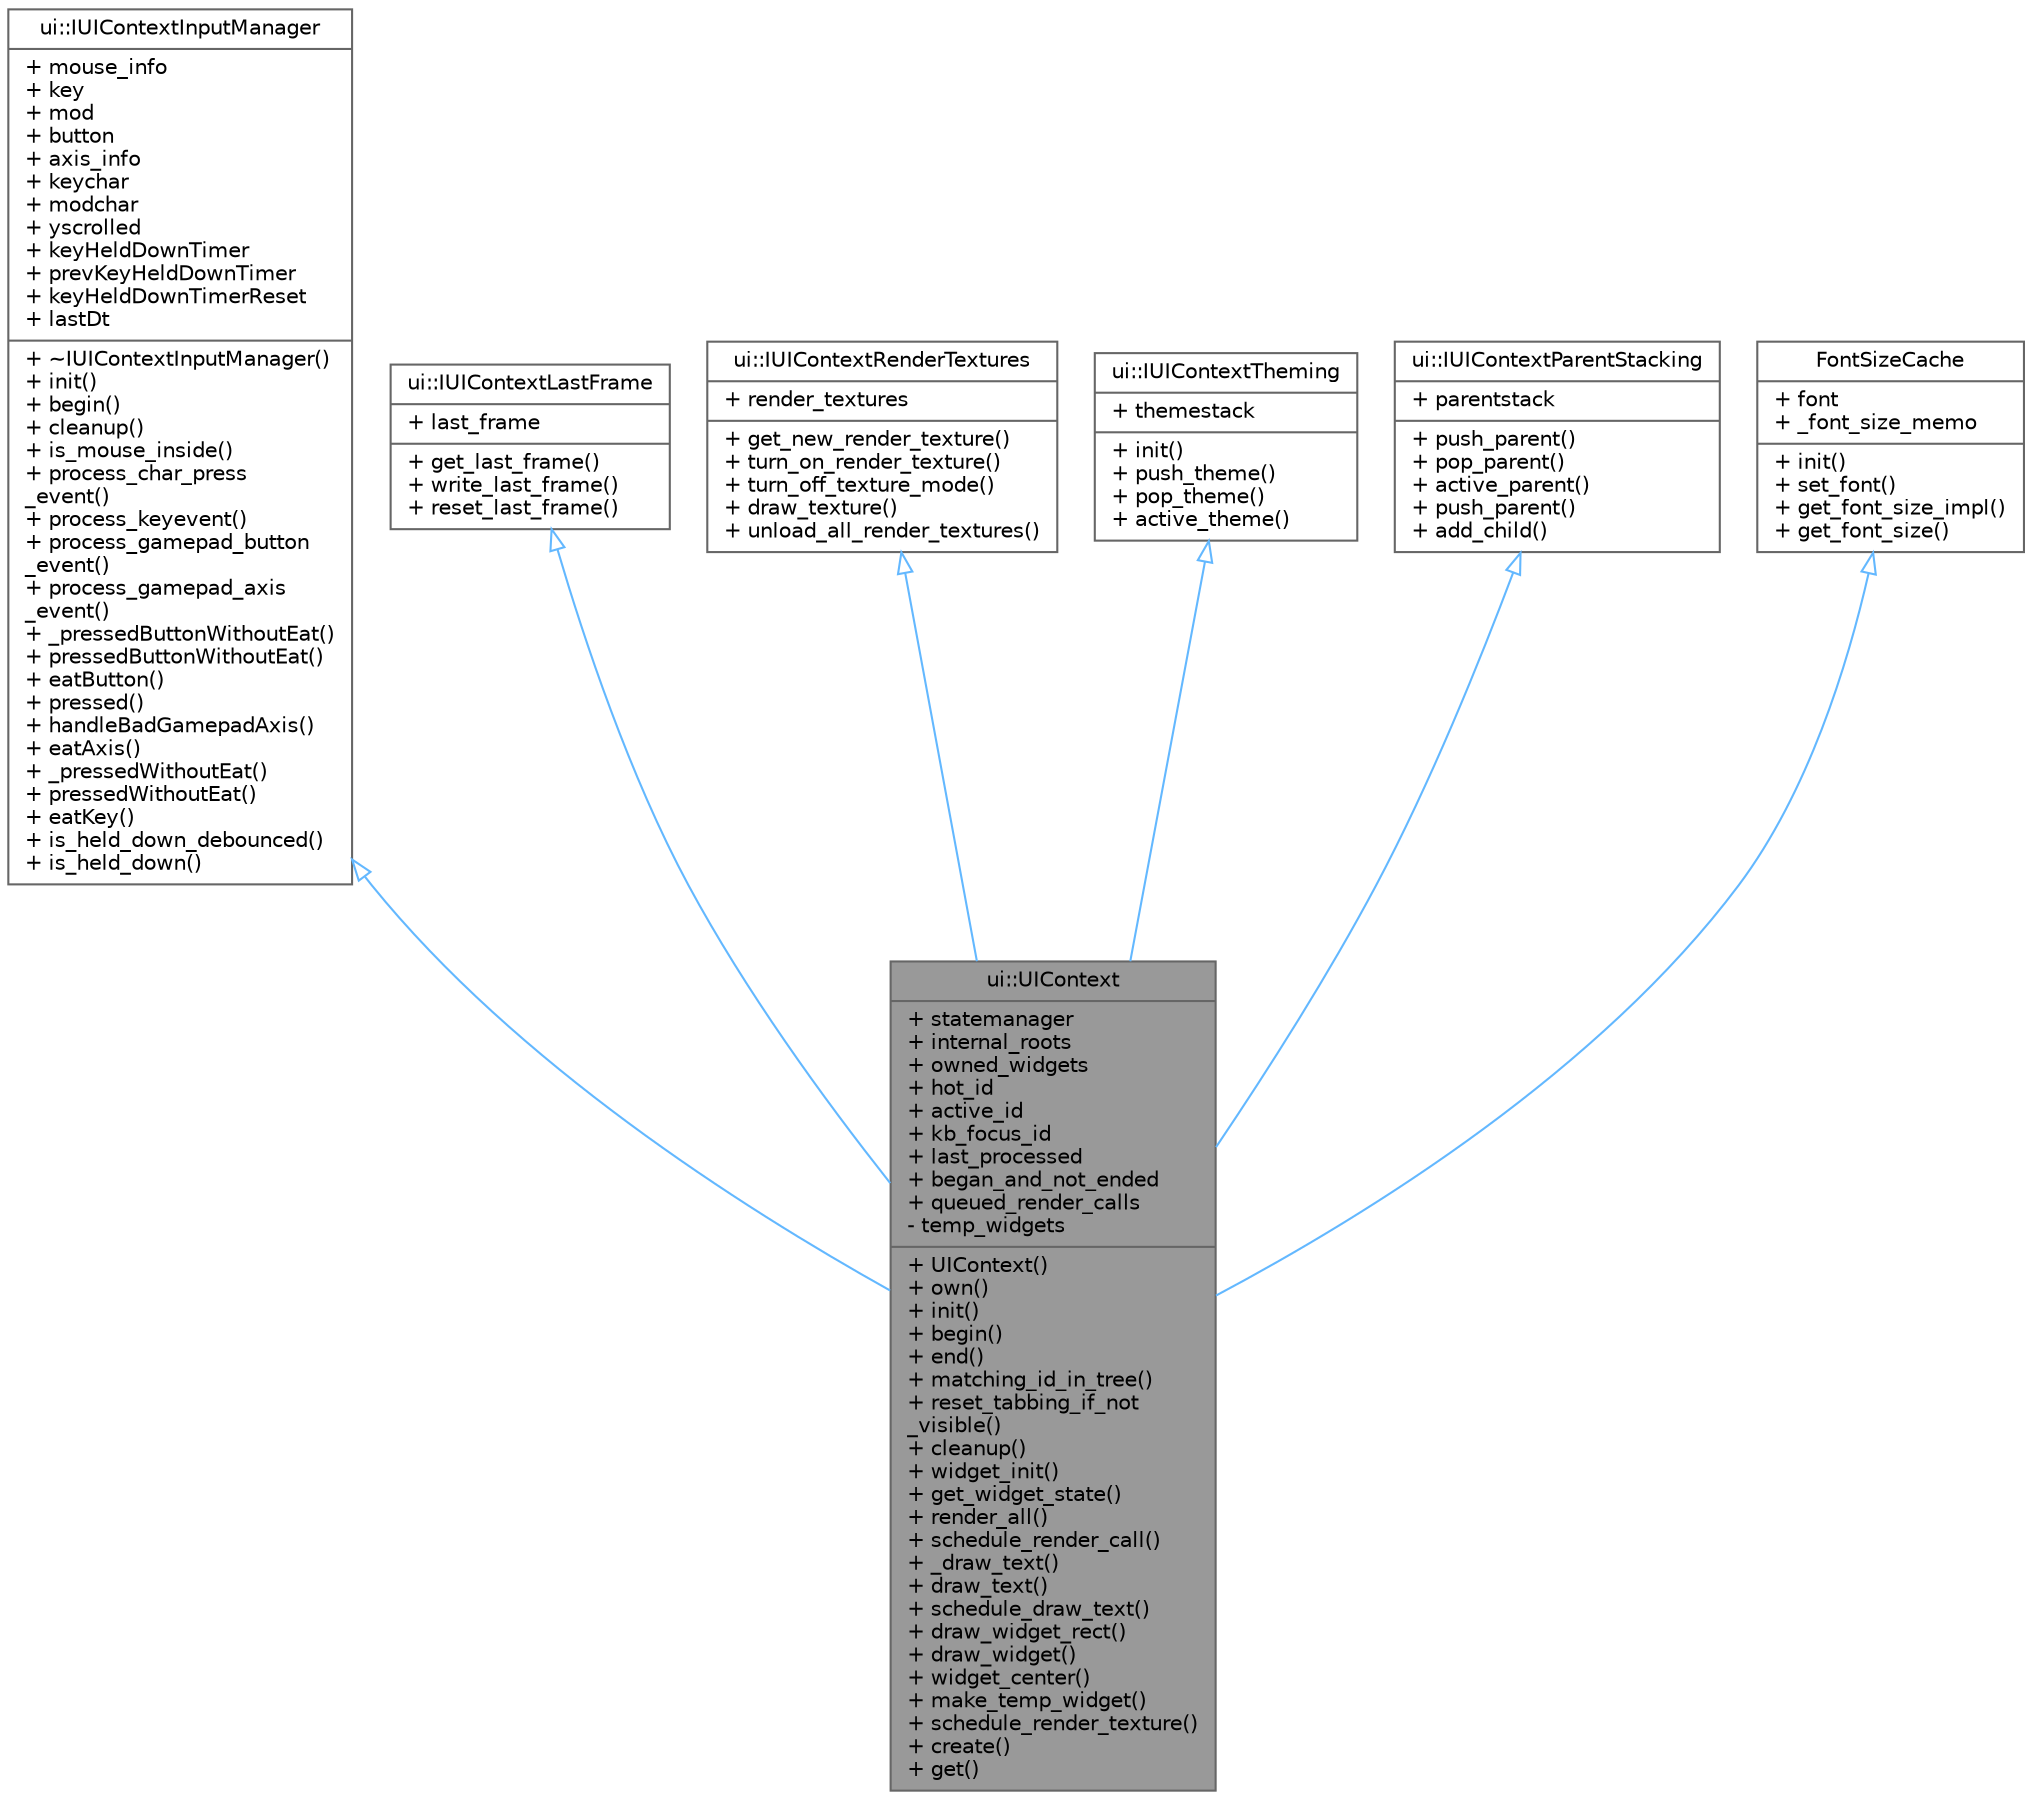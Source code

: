 digraph "ui::UIContext"
{
 // LATEX_PDF_SIZE
  bgcolor="transparent";
  edge [fontname=Helvetica,fontsize=10,labelfontname=Helvetica,labelfontsize=10];
  node [fontname=Helvetica,fontsize=10,shape=box,height=0.2,width=0.4];
  Node1 [shape=record,label="{ui::UIContext\n|+ statemanager\l+ internal_roots\l+ owned_widgets\l+ hot_id\l+ active_id\l+ kb_focus_id\l+ last_processed\l+ began_and_not_ended\l+ queued_render_calls\l- temp_widgets\l|+ UIContext()\l+ own()\l+ init()\l+ begin()\l+ end()\l+ matching_id_in_tree()\l+ reset_tabbing_if_not\l_visible()\l+ cleanup()\l+ widget_init()\l+ get_widget_state()\l+ render_all()\l+ schedule_render_call()\l+ _draw_text()\l+ draw_text()\l+ schedule_draw_text()\l+ draw_widget_rect()\l+ draw_widget()\l+ widget_center()\l+ make_temp_widget()\l+ schedule_render_texture()\l+ create()\l+ get()\l}",height=0.2,width=0.4,color="gray40", fillcolor="grey60", style="filled", fontcolor="black",tooltip=" "];
  Node2 -> Node1 [dir="back",color="steelblue1",style="solid",arrowtail="onormal"];
  Node2 [shape=record,label="{ui::IUIContextInputManager\n|+ mouse_info\l+ key\l+ mod\l+ button\l+ axis_info\l+ keychar\l+ modchar\l+ yscrolled\l+ keyHeldDownTimer\l+ prevKeyHeldDownTimer\l+ keyHeldDownTimerReset\l+ lastDt\l|+ ~IUIContextInputManager()\l+ init()\l+ begin()\l+ cleanup()\l+ is_mouse_inside()\l+ process_char_press\l_event()\l+ process_keyevent()\l+ process_gamepad_button\l_event()\l+ process_gamepad_axis\l_event()\l+ _pressedButtonWithoutEat()\l+ pressedButtonWithoutEat()\l+ eatButton()\l+ pressed()\l+ handleBadGamepadAxis()\l+ eatAxis()\l+ _pressedWithoutEat()\l+ pressedWithoutEat()\l+ eatKey()\l+ is_held_down_debounced()\l+ is_held_down()\l}",height=0.2,width=0.4,color="gray40", fillcolor="white", style="filled",URL="$d5/d76/structui_1_1_i_u_i_context_input_manager.html",tooltip=" "];
  Node3 -> Node1 [dir="back",color="steelblue1",style="solid",arrowtail="onormal"];
  Node3 [shape=record,label="{ui::IUIContextLastFrame\n|+ last_frame\l|+ get_last_frame()\l+ write_last_frame()\l+ reset_last_frame()\l}",height=0.2,width=0.4,color="gray40", fillcolor="white", style="filled",URL="$d9/d9d/structui_1_1_i_u_i_context_last_frame.html",tooltip=" "];
  Node4 -> Node1 [dir="back",color="steelblue1",style="solid",arrowtail="onormal"];
  Node4 [shape=record,label="{ui::IUIContextRenderTextures\n|+ render_textures\l|+ get_new_render_texture()\l+ turn_on_render_texture()\l+ turn_off_texture_mode()\l+ draw_texture()\l+ unload_all_render_textures()\l}",height=0.2,width=0.4,color="gray40", fillcolor="white", style="filled",URL="$da/de3/structui_1_1_i_u_i_context_render_textures.html",tooltip=" "];
  Node5 -> Node1 [dir="back",color="steelblue1",style="solid",arrowtail="onormal"];
  Node5 [shape=record,label="{ui::IUIContextTheming\n|+ themestack\l|+ init()\l+ push_theme()\l+ pop_theme()\l+ active_theme()\l}",height=0.2,width=0.4,color="gray40", fillcolor="white", style="filled",URL="$d5/d7d/structui_1_1_i_u_i_context_theming.html",tooltip=" "];
  Node6 -> Node1 [dir="back",color="steelblue1",style="solid",arrowtail="onormal"];
  Node6 [shape=record,label="{ui::IUIContextParentStacking\n|+ parentstack\l|+ push_parent()\l+ pop_parent()\l+ active_parent()\l+ push_parent()\l+ add_child()\l}",height=0.2,width=0.4,color="gray40", fillcolor="white", style="filled",URL="$df/da9/structui_1_1_i_u_i_context_parent_stacking.html",tooltip=" "];
  Node7 -> Node1 [dir="back",color="steelblue1",style="solid",arrowtail="onormal"];
  Node7 [shape=record,label="{FontSizeCache\n|+ font\l+ _font_size_memo\l|+ init()\l+ set_font()\l+ get_font_size_impl()\l+ get_font_size()\l}",height=0.2,width=0.4,color="gray40", fillcolor="white", style="filled",URL="$d3/d9d/struct_font_size_cache.html",tooltip=" "];
}
